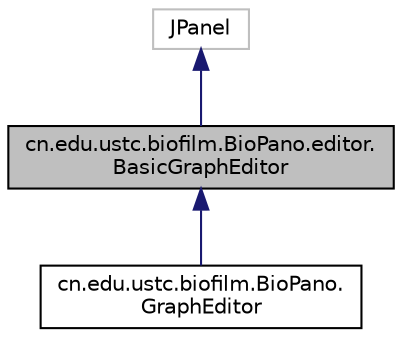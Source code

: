 digraph "cn.edu.ustc.biofilm.BioPano.editor.BasicGraphEditor"
{
  edge [fontname="Helvetica",fontsize="10",labelfontname="Helvetica",labelfontsize="10"];
  node [fontname="Helvetica",fontsize="10",shape=record];
  Node1 [label="cn.edu.ustc.biofilm.BioPano.editor.\lBasicGraphEditor",height=0.2,width=0.4,color="black", fillcolor="grey75", style="filled", fontcolor="black"];
  Node2 -> Node1 [dir="back",color="midnightblue",fontsize="10",style="solid",fontname="Helvetica"];
  Node2 [label="JPanel",height=0.2,width=0.4,color="grey75", fillcolor="white", style="filled"];
  Node1 -> Node3 [dir="back",color="midnightblue",fontsize="10",style="solid",fontname="Helvetica"];
  Node3 [label="cn.edu.ustc.biofilm.BioPano.\lGraphEditor",height=0.2,width=0.4,color="black", fillcolor="white", style="filled",URL="$classcn_1_1edu_1_1ustc_1_1biofilm_1_1_bio_pano_1_1_graph_editor.html"];
}
